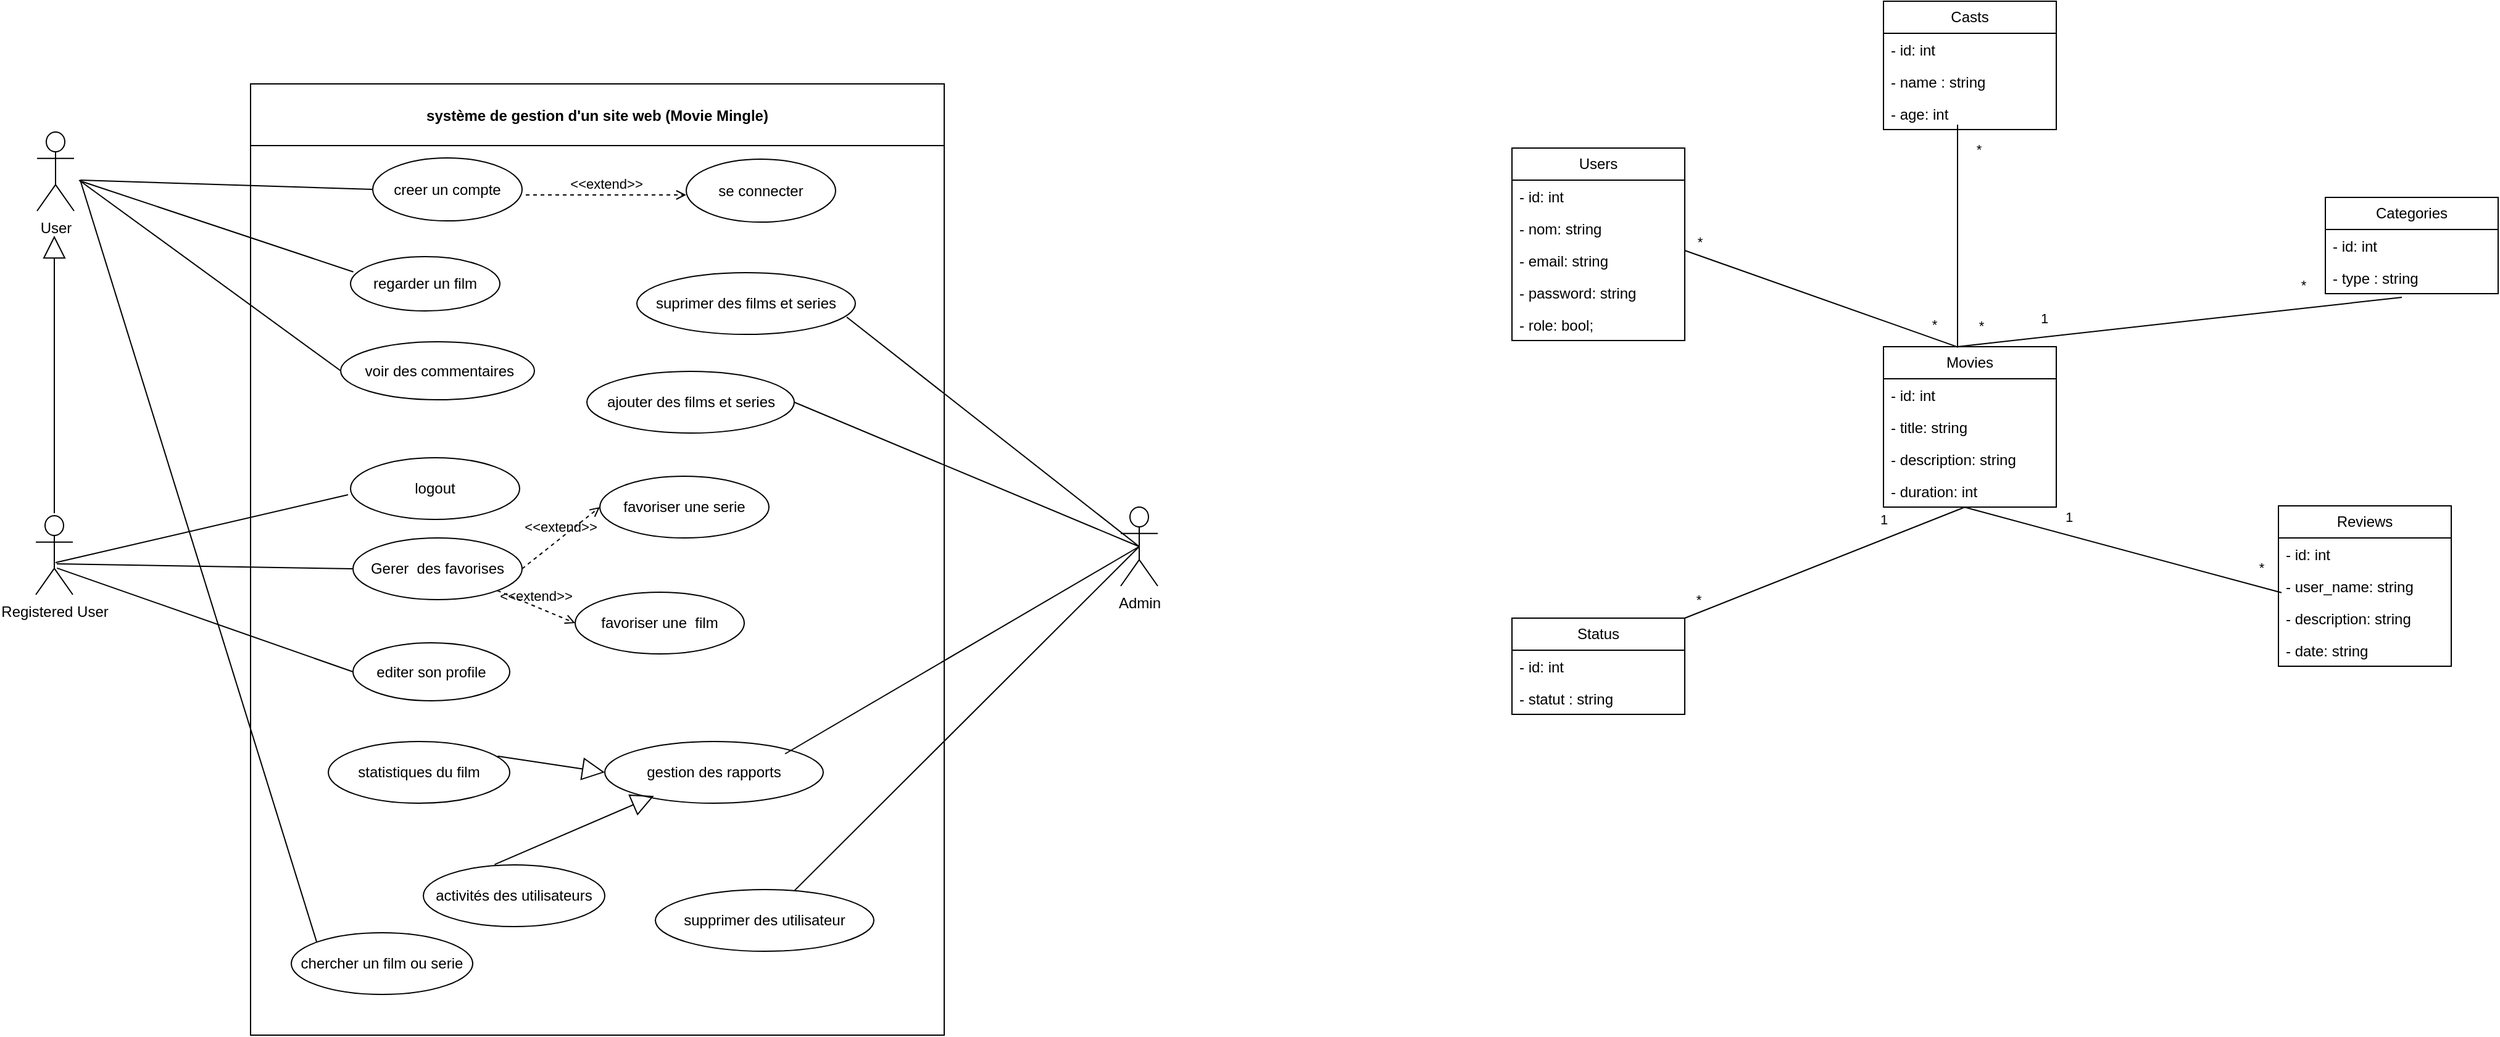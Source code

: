 <mxfile version="22.1.4" type="github">
  <diagram name="Page-1" id="ic3QxxJDQ8-wgufNTwQT">
    <mxGraphModel dx="1134" dy="666" grid="1" gridSize="10" guides="1" tooltips="1" connect="1" arrows="1" fold="1" page="1" pageScale="1" pageWidth="827" pageHeight="1169" math="0" shadow="0">
      <root>
        <mxCell id="0" />
        <mxCell id="1" parent="0" />
        <mxCell id="X57u4vgC66_1cAJJrnzx-187" value="Users" style="swimlane;fontStyle=0;childLayout=stackLayout;horizontal=1;startSize=26;fillColor=none;horizontalStack=0;resizeParent=1;resizeParentMax=0;resizeLast=0;collapsible=1;marginBottom=0;whiteSpace=wrap;html=1;" vertex="1" parent="1">
          <mxGeometry x="1279" y="219" width="140" height="156" as="geometry" />
        </mxCell>
        <mxCell id="X57u4vgC66_1cAJJrnzx-188" value="- id: int" style="text;strokeColor=none;fillColor=none;align=left;verticalAlign=top;spacingLeft=4;spacingRight=4;overflow=hidden;rotatable=0;points=[[0,0.5],[1,0.5]];portConstraint=eastwest;whiteSpace=wrap;html=1;" vertex="1" parent="X57u4vgC66_1cAJJrnzx-187">
          <mxGeometry y="26" width="140" height="26" as="geometry" />
        </mxCell>
        <mxCell id="X57u4vgC66_1cAJJrnzx-189" value="- nom: string" style="text;strokeColor=none;fillColor=none;align=left;verticalAlign=top;spacingLeft=4;spacingRight=4;overflow=hidden;rotatable=0;points=[[0,0.5],[1,0.5]];portConstraint=eastwest;whiteSpace=wrap;html=1;" vertex="1" parent="X57u4vgC66_1cAJJrnzx-187">
          <mxGeometry y="52" width="140" height="26" as="geometry" />
        </mxCell>
        <mxCell id="X57u4vgC66_1cAJJrnzx-190" value="-&amp;nbsp;email: string" style="text;strokeColor=none;fillColor=none;align=left;verticalAlign=top;spacingLeft=4;spacingRight=4;overflow=hidden;rotatable=0;points=[[0,0.5],[1,0.5]];portConstraint=eastwest;whiteSpace=wrap;html=1;" vertex="1" parent="X57u4vgC66_1cAJJrnzx-187">
          <mxGeometry y="78" width="140" height="26" as="geometry" />
        </mxCell>
        <mxCell id="X57u4vgC66_1cAJJrnzx-191" value="-&amp;nbsp;password: string" style="text;strokeColor=none;fillColor=none;align=left;verticalAlign=top;spacingLeft=4;spacingRight=4;overflow=hidden;rotatable=0;points=[[0,0.5],[1,0.5]];portConstraint=eastwest;whiteSpace=wrap;html=1;" vertex="1" parent="X57u4vgC66_1cAJJrnzx-187">
          <mxGeometry y="104" width="140" height="26" as="geometry" />
        </mxCell>
        <mxCell id="X57u4vgC66_1cAJJrnzx-192" value="-&amp;nbsp;role: bool;" style="text;strokeColor=none;fillColor=none;align=left;verticalAlign=top;spacingLeft=4;spacingRight=4;overflow=hidden;rotatable=0;points=[[0,0.5],[1,0.5]];portConstraint=eastwest;whiteSpace=wrap;html=1;" vertex="1" parent="X57u4vgC66_1cAJJrnzx-187">
          <mxGeometry y="130" width="140" height="26" as="geometry" />
        </mxCell>
        <mxCell id="X57u4vgC66_1cAJJrnzx-193" value="User" style="shape=umlActor;verticalLabelPosition=bottom;verticalAlign=top;html=1;outlineConnect=0;rounded=0;labelBackgroundColor=none;" vertex="1" parent="1">
          <mxGeometry x="84" y="206" width="30" height="64" as="geometry" />
        </mxCell>
        <mxCell id="X57u4vgC66_1cAJJrnzx-194" value="système de gestion d&#39;un site web (Movie Mingle)" style="swimlane;startSize=50;rounded=0;labelBackgroundColor=none;" vertex="1" parent="1">
          <mxGeometry x="257" y="167" width="562" height="771" as="geometry" />
        </mxCell>
        <mxCell id="X57u4vgC66_1cAJJrnzx-195" value="creer un compte" style="ellipse;whiteSpace=wrap;html=1;align=center;newEdgeStyle={&quot;edgeStyle&quot;:&quot;entityRelationEdgeStyle&quot;,&quot;startArrow&quot;:&quot;none&quot;,&quot;endArrow&quot;:&quot;none&quot;,&quot;segment&quot;:10,&quot;curved&quot;:1,&quot;sourcePerimeterSpacing&quot;:0,&quot;targetPerimeterSpacing&quot;:0};treeFolding=1;treeMoving=1;rounded=0;labelBackgroundColor=none;" vertex="1" parent="X57u4vgC66_1cAJJrnzx-194">
          <mxGeometry x="99" y="60" width="121" height="51" as="geometry" />
        </mxCell>
        <mxCell id="X57u4vgC66_1cAJJrnzx-196" value="logout" style="ellipse;whiteSpace=wrap;html=1;align=center;newEdgeStyle={&quot;edgeStyle&quot;:&quot;entityRelationEdgeStyle&quot;,&quot;startArrow&quot;:&quot;none&quot;,&quot;endArrow&quot;:&quot;none&quot;,&quot;segment&quot;:10,&quot;curved&quot;:1,&quot;sourcePerimeterSpacing&quot;:0,&quot;targetPerimeterSpacing&quot;:0};treeFolding=1;treeMoving=1;rounded=0;labelBackgroundColor=none;" vertex="1" parent="X57u4vgC66_1cAJJrnzx-194">
          <mxGeometry x="81" y="303" width="137" height="50" as="geometry" />
        </mxCell>
        <mxCell id="X57u4vgC66_1cAJJrnzx-197" value="regarder un film" style="ellipse;whiteSpace=wrap;html=1;align=center;newEdgeStyle={&quot;edgeStyle&quot;:&quot;entityRelationEdgeStyle&quot;,&quot;startArrow&quot;:&quot;none&quot;,&quot;endArrow&quot;:&quot;none&quot;,&quot;segment&quot;:10,&quot;curved&quot;:1,&quot;sourcePerimeterSpacing&quot;:0,&quot;targetPerimeterSpacing&quot;:0};treeFolding=1;treeMoving=1;rounded=0;labelBackgroundColor=none;" vertex="1" parent="X57u4vgC66_1cAJJrnzx-194">
          <mxGeometry x="81" y="140" width="121" height="44" as="geometry" />
        </mxCell>
        <mxCell id="X57u4vgC66_1cAJJrnzx-198" value="ajouter des films et series" style="ellipse;whiteSpace=wrap;html=1;align=center;newEdgeStyle={&quot;edgeStyle&quot;:&quot;entityRelationEdgeStyle&quot;,&quot;startArrow&quot;:&quot;none&quot;,&quot;endArrow&quot;:&quot;none&quot;,&quot;segment&quot;:10,&quot;curved&quot;:1,&quot;sourcePerimeterSpacing&quot;:0,&quot;targetPerimeterSpacing&quot;:0};treeFolding=1;treeMoving=1;rounded=0;labelBackgroundColor=none;" vertex="1" parent="X57u4vgC66_1cAJJrnzx-194">
          <mxGeometry x="272.5" y="233" width="168" height="50" as="geometry" />
        </mxCell>
        <mxCell id="X57u4vgC66_1cAJJrnzx-199" value="suprimer des films et series" style="ellipse;whiteSpace=wrap;html=1;align=center;newEdgeStyle={&quot;edgeStyle&quot;:&quot;entityRelationEdgeStyle&quot;,&quot;startArrow&quot;:&quot;none&quot;,&quot;endArrow&quot;:&quot;none&quot;,&quot;segment&quot;:10,&quot;curved&quot;:1,&quot;sourcePerimeterSpacing&quot;:0,&quot;targetPerimeterSpacing&quot;:0};treeFolding=1;treeMoving=1;rounded=0;labelBackgroundColor=none;" vertex="1" parent="X57u4vgC66_1cAJJrnzx-194">
          <mxGeometry x="313" y="153" width="177" height="50" as="geometry" />
        </mxCell>
        <mxCell id="X57u4vgC66_1cAJJrnzx-200" value="gestion des&amp;nbsp;rapports" style="ellipse;whiteSpace=wrap;html=1;align=center;newEdgeStyle={&quot;edgeStyle&quot;:&quot;entityRelationEdgeStyle&quot;,&quot;startArrow&quot;:&quot;none&quot;,&quot;endArrow&quot;:&quot;none&quot;,&quot;segment&quot;:10,&quot;curved&quot;:1,&quot;sourcePerimeterSpacing&quot;:0,&quot;targetPerimeterSpacing&quot;:0};treeFolding=1;treeMoving=1;rounded=0;labelBackgroundColor=none;" vertex="1" parent="X57u4vgC66_1cAJJrnzx-194">
          <mxGeometry x="287" y="533" width="177" height="50" as="geometry" />
        </mxCell>
        <mxCell id="X57u4vgC66_1cAJJrnzx-201" value="activités des utilisateurs" style="ellipse;whiteSpace=wrap;html=1;align=center;newEdgeStyle={&quot;edgeStyle&quot;:&quot;entityRelationEdgeStyle&quot;,&quot;startArrow&quot;:&quot;none&quot;,&quot;endArrow&quot;:&quot;none&quot;,&quot;segment&quot;:10,&quot;curved&quot;:1,&quot;sourcePerimeterSpacing&quot;:0,&quot;targetPerimeterSpacing&quot;:0};treeFolding=1;treeMoving=1;rounded=0;labelBackgroundColor=none;" vertex="1" parent="X57u4vgC66_1cAJJrnzx-194">
          <mxGeometry x="140" y="633" width="147" height="50" as="geometry" />
        </mxCell>
        <mxCell id="X57u4vgC66_1cAJJrnzx-202" value="" style="endArrow=block;endSize=16;endFill=0;html=1;rounded=0;entryX=0.225;entryY=0.882;entryDx=0;entryDy=0;labelBackgroundColor=none;fontColor=default;exitX=0.393;exitY=-0.007;exitDx=0;exitDy=0;entryPerimeter=0;exitPerimeter=0;" edge="1" parent="X57u4vgC66_1cAJJrnzx-194" source="X57u4vgC66_1cAJJrnzx-201" target="X57u4vgC66_1cAJJrnzx-200">
          <mxGeometry width="160" relative="1" as="geometry">
            <mxPoint x="281" y="610" as="sourcePoint" />
            <mxPoint x="200" y="574" as="targetPoint" />
          </mxGeometry>
        </mxCell>
        <mxCell id="X57u4vgC66_1cAJJrnzx-203" value="&amp;nbsp;voir des commentaires" style="ellipse;whiteSpace=wrap;html=1;align=center;newEdgeStyle={&quot;edgeStyle&quot;:&quot;entityRelationEdgeStyle&quot;,&quot;startArrow&quot;:&quot;none&quot;,&quot;endArrow&quot;:&quot;none&quot;,&quot;segment&quot;:10,&quot;curved&quot;:1,&quot;sourcePerimeterSpacing&quot;:0,&quot;targetPerimeterSpacing&quot;:0};treeFolding=1;treeMoving=1;rounded=0;labelBackgroundColor=none;" vertex="1" parent="X57u4vgC66_1cAJJrnzx-194">
          <mxGeometry x="73" y="209" width="157" height="47" as="geometry" />
        </mxCell>
        <mxCell id="X57u4vgC66_1cAJJrnzx-204" value="se connecter" style="ellipse;whiteSpace=wrap;html=1;align=center;newEdgeStyle={&quot;edgeStyle&quot;:&quot;entityRelationEdgeStyle&quot;,&quot;startArrow&quot;:&quot;none&quot;,&quot;endArrow&quot;:&quot;none&quot;,&quot;segment&quot;:10,&quot;curved&quot;:1,&quot;sourcePerimeterSpacing&quot;:0,&quot;targetPerimeterSpacing&quot;:0};treeFolding=1;treeMoving=1;rounded=0;labelBackgroundColor=none;" vertex="1" parent="X57u4vgC66_1cAJJrnzx-194">
          <mxGeometry x="353" y="61" width="121" height="51" as="geometry" />
        </mxCell>
        <mxCell id="X57u4vgC66_1cAJJrnzx-205" value="&amp;lt;&amp;lt;extend&amp;gt;&amp;gt;" style="html=1;verticalAlign=bottom;labelBackgroundColor=none;endArrow=open;endFill=0;dashed=1;rounded=0;fontColor=default;" edge="1" parent="X57u4vgC66_1cAJJrnzx-194">
          <mxGeometry width="160" relative="1" as="geometry">
            <mxPoint x="223" y="90" as="sourcePoint" />
            <mxPoint x="353" y="90" as="targetPoint" />
          </mxGeometry>
        </mxCell>
        <mxCell id="X57u4vgC66_1cAJJrnzx-206" value="Gerer&amp;nbsp; des favorises" style="ellipse;whiteSpace=wrap;html=1;align=center;newEdgeStyle={&quot;edgeStyle&quot;:&quot;entityRelationEdgeStyle&quot;,&quot;startArrow&quot;:&quot;none&quot;,&quot;endArrow&quot;:&quot;none&quot;,&quot;segment&quot;:10,&quot;curved&quot;:1,&quot;sourcePerimeterSpacing&quot;:0,&quot;targetPerimeterSpacing&quot;:0};treeFolding=1;treeMoving=1;rounded=0;labelBackgroundColor=none;" vertex="1" parent="X57u4vgC66_1cAJJrnzx-194">
          <mxGeometry x="83" y="368" width="137" height="50" as="geometry" />
        </mxCell>
        <mxCell id="X57u4vgC66_1cAJJrnzx-207" value="favoriser une&amp;nbsp; film" style="ellipse;whiteSpace=wrap;html=1;align=center;newEdgeStyle={&quot;edgeStyle&quot;:&quot;entityRelationEdgeStyle&quot;,&quot;startArrow&quot;:&quot;none&quot;,&quot;endArrow&quot;:&quot;none&quot;,&quot;segment&quot;:10,&quot;curved&quot;:1,&quot;sourcePerimeterSpacing&quot;:0,&quot;targetPerimeterSpacing&quot;:0};treeFolding=1;treeMoving=1;rounded=0;labelBackgroundColor=none;" vertex="1" parent="X57u4vgC66_1cAJJrnzx-194">
          <mxGeometry x="263" y="412" width="137" height="50" as="geometry" />
        </mxCell>
        <mxCell id="X57u4vgC66_1cAJJrnzx-208" value="favoriser une serie" style="ellipse;whiteSpace=wrap;html=1;align=center;newEdgeStyle={&quot;edgeStyle&quot;:&quot;entityRelationEdgeStyle&quot;,&quot;startArrow&quot;:&quot;none&quot;,&quot;endArrow&quot;:&quot;none&quot;,&quot;segment&quot;:10,&quot;curved&quot;:1,&quot;sourcePerimeterSpacing&quot;:0,&quot;targetPerimeterSpacing&quot;:0};treeFolding=1;treeMoving=1;rounded=0;labelBackgroundColor=none;" vertex="1" parent="X57u4vgC66_1cAJJrnzx-194">
          <mxGeometry x="283" y="318" width="137" height="50" as="geometry" />
        </mxCell>
        <mxCell id="X57u4vgC66_1cAJJrnzx-211" value="editer son profile" style="ellipse;whiteSpace=wrap;html=1;align=center;newEdgeStyle={&quot;edgeStyle&quot;:&quot;entityRelationEdgeStyle&quot;,&quot;startArrow&quot;:&quot;none&quot;,&quot;endArrow&quot;:&quot;none&quot;,&quot;segment&quot;:10,&quot;curved&quot;:1,&quot;sourcePerimeterSpacing&quot;:0,&quot;targetPerimeterSpacing&quot;:0};treeFolding=1;treeMoving=1;rounded=0;labelBackgroundColor=none;" vertex="1" parent="X57u4vgC66_1cAJJrnzx-194">
          <mxGeometry x="83" y="453" width="127" height="47" as="geometry" />
        </mxCell>
        <mxCell id="X57u4vgC66_1cAJJrnzx-212" value="statistiques du film" style="ellipse;whiteSpace=wrap;html=1;align=center;newEdgeStyle={&quot;edgeStyle&quot;:&quot;entityRelationEdgeStyle&quot;,&quot;startArrow&quot;:&quot;none&quot;,&quot;endArrow&quot;:&quot;none&quot;,&quot;segment&quot;:10,&quot;curved&quot;:1,&quot;sourcePerimeterSpacing&quot;:0,&quot;targetPerimeterSpacing&quot;:0};treeFolding=1;treeMoving=1;rounded=0;labelBackgroundColor=none;" vertex="1" parent="X57u4vgC66_1cAJJrnzx-194">
          <mxGeometry x="63" y="533" width="147" height="50" as="geometry" />
        </mxCell>
        <mxCell id="X57u4vgC66_1cAJJrnzx-213" value="" style="endArrow=block;endSize=16;endFill=0;html=1;rounded=0;entryX=0;entryY=0.5;entryDx=0;entryDy=0;labelBackgroundColor=none;fontColor=default;exitX=0.933;exitY=0.238;exitDx=0;exitDy=0;exitPerimeter=0;" edge="1" parent="X57u4vgC66_1cAJJrnzx-194" source="X57u4vgC66_1cAJJrnzx-212" target="X57u4vgC66_1cAJJrnzx-200">
          <mxGeometry width="160" relative="1" as="geometry">
            <mxPoint x="288" y="653" as="sourcePoint" />
            <mxPoint x="291" y="580" as="targetPoint" />
          </mxGeometry>
        </mxCell>
        <mxCell id="X57u4vgC66_1cAJJrnzx-214" value="supprimer des utilisateur" style="ellipse;whiteSpace=wrap;html=1;align=center;newEdgeStyle={&quot;edgeStyle&quot;:&quot;entityRelationEdgeStyle&quot;,&quot;startArrow&quot;:&quot;none&quot;,&quot;endArrow&quot;:&quot;none&quot;,&quot;segment&quot;:10,&quot;curved&quot;:1,&quot;sourcePerimeterSpacing&quot;:0,&quot;targetPerimeterSpacing&quot;:0};treeFolding=1;treeMoving=1;rounded=0;labelBackgroundColor=none;" vertex="1" parent="X57u4vgC66_1cAJJrnzx-194">
          <mxGeometry x="328" y="653" width="177" height="50" as="geometry" />
        </mxCell>
        <mxCell id="X57u4vgC66_1cAJJrnzx-215" value="chercher un film ou serie" style="ellipse;whiteSpace=wrap;html=1;align=center;newEdgeStyle={&quot;edgeStyle&quot;:&quot;entityRelationEdgeStyle&quot;,&quot;startArrow&quot;:&quot;none&quot;,&quot;endArrow&quot;:&quot;none&quot;,&quot;segment&quot;:10,&quot;curved&quot;:1,&quot;sourcePerimeterSpacing&quot;:0,&quot;targetPerimeterSpacing&quot;:0};treeFolding=1;treeMoving=1;rounded=0;labelBackgroundColor=none;" vertex="1" parent="X57u4vgC66_1cAJJrnzx-194">
          <mxGeometry x="33" y="688" width="147" height="50" as="geometry" />
        </mxCell>
        <mxCell id="X57u4vgC66_1cAJJrnzx-280" value="&amp;lt;&amp;lt;extend&amp;gt;&amp;gt;" style="html=1;verticalAlign=bottom;labelBackgroundColor=none;endArrow=open;endFill=0;dashed=1;rounded=0;fontColor=default;exitX=1;exitY=0.5;exitDx=0;exitDy=0;entryX=0;entryY=0.5;entryDx=0;entryDy=0;" edge="1" parent="X57u4vgC66_1cAJJrnzx-194" source="X57u4vgC66_1cAJJrnzx-206" target="X57u4vgC66_1cAJJrnzx-208">
          <mxGeometry width="160" relative="1" as="geometry">
            <mxPoint x="233" y="390" as="sourcePoint" />
            <mxPoint x="363" y="390" as="targetPoint" />
          </mxGeometry>
        </mxCell>
        <mxCell id="X57u4vgC66_1cAJJrnzx-281" value="&amp;lt;&amp;lt;extend&amp;gt;&amp;gt;" style="html=1;verticalAlign=bottom;labelBackgroundColor=none;endArrow=open;endFill=0;dashed=1;rounded=0;fontColor=default;exitX=1;exitY=1;exitDx=0;exitDy=0;entryX=0;entryY=0.5;entryDx=0;entryDy=0;" edge="1" parent="X57u4vgC66_1cAJJrnzx-194" source="X57u4vgC66_1cAJJrnzx-206" target="X57u4vgC66_1cAJJrnzx-207">
          <mxGeometry width="160" relative="1" as="geometry">
            <mxPoint x="230" y="403" as="sourcePoint" />
            <mxPoint x="293" y="353" as="targetPoint" />
          </mxGeometry>
        </mxCell>
        <mxCell id="X57u4vgC66_1cAJJrnzx-216" value="" style="endArrow=none;html=1;rounded=0;entryX=0;entryY=0.5;entryDx=0;entryDy=0;labelBackgroundColor=none;fontColor=default;" edge="1" parent="1" target="X57u4vgC66_1cAJJrnzx-195">
          <mxGeometry width="50" height="50" relative="1" as="geometry">
            <mxPoint x="119" y="245" as="sourcePoint" />
            <mxPoint x="455.0" y="274" as="targetPoint" />
          </mxGeometry>
        </mxCell>
        <mxCell id="X57u4vgC66_1cAJJrnzx-217" value="" style="endArrow=none;html=1;rounded=0;entryX=0;entryY=0.5;entryDx=0;entryDy=0;labelBackgroundColor=none;fontColor=default;" edge="1" parent="1" target="X57u4vgC66_1cAJJrnzx-203">
          <mxGeometry width="50" height="50" relative="1" as="geometry">
            <mxPoint x="118" y="245" as="sourcePoint" />
            <mxPoint x="367" y="459" as="targetPoint" />
          </mxGeometry>
        </mxCell>
        <mxCell id="X57u4vgC66_1cAJJrnzx-218" value="Movies" style="swimlane;fontStyle=0;childLayout=stackLayout;horizontal=1;startSize=26;fillColor=none;horizontalStack=0;resizeParent=1;resizeParentMax=0;resizeLast=0;collapsible=1;marginBottom=0;whiteSpace=wrap;html=1;" vertex="1" parent="1">
          <mxGeometry x="1580" y="380" width="140" height="130" as="geometry" />
        </mxCell>
        <mxCell id="X57u4vgC66_1cAJJrnzx-219" value="- id: int" style="text;strokeColor=none;fillColor=none;align=left;verticalAlign=top;spacingLeft=4;spacingRight=4;overflow=hidden;rotatable=0;points=[[0,0.5],[1,0.5]];portConstraint=eastwest;whiteSpace=wrap;html=1;" vertex="1" parent="X57u4vgC66_1cAJJrnzx-218">
          <mxGeometry y="26" width="140" height="26" as="geometry" />
        </mxCell>
        <mxCell id="X57u4vgC66_1cAJJrnzx-220" value="- title: string" style="text;strokeColor=none;fillColor=none;align=left;verticalAlign=top;spacingLeft=4;spacingRight=4;overflow=hidden;rotatable=0;points=[[0,0.5],[1,0.5]];portConstraint=eastwest;whiteSpace=wrap;html=1;" vertex="1" parent="X57u4vgC66_1cAJJrnzx-218">
          <mxGeometry y="52" width="140" height="26" as="geometry" />
        </mxCell>
        <mxCell id="X57u4vgC66_1cAJJrnzx-221" value="- description: string" style="text;strokeColor=none;fillColor=none;align=left;verticalAlign=top;spacingLeft=4;spacingRight=4;overflow=hidden;rotatable=0;points=[[0,0.5],[1,0.5]];portConstraint=eastwest;whiteSpace=wrap;html=1;" vertex="1" parent="X57u4vgC66_1cAJJrnzx-218">
          <mxGeometry y="78" width="140" height="26" as="geometry" />
        </mxCell>
        <mxCell id="X57u4vgC66_1cAJJrnzx-222" value="- duration: int" style="text;strokeColor=none;fillColor=none;align=left;verticalAlign=top;spacingLeft=4;spacingRight=4;overflow=hidden;rotatable=0;points=[[0,0.5],[1,0.5]];portConstraint=eastwest;whiteSpace=wrap;html=1;" vertex="1" parent="X57u4vgC66_1cAJJrnzx-218">
          <mxGeometry y="104" width="140" height="26" as="geometry" />
        </mxCell>
        <mxCell id="X57u4vgC66_1cAJJrnzx-230" value="" style="endArrow=none;html=1;rounded=0;entryX=0.44;entryY=-0.012;entryDx=0;entryDy=0;entryPerimeter=0;" edge="1" parent="1">
          <mxGeometry width="50" height="50" relative="1" as="geometry">
            <mxPoint x="1419" y="302" as="sourcePoint" />
            <mxPoint x="1640.6" y="380.44" as="targetPoint" />
          </mxGeometry>
        </mxCell>
        <mxCell id="X57u4vgC66_1cAJJrnzx-232" value="Categories" style="swimlane;fontStyle=0;childLayout=stackLayout;horizontal=1;startSize=26;fillColor=none;horizontalStack=0;resizeParent=1;resizeParentMax=0;resizeLast=0;collapsible=1;marginBottom=0;whiteSpace=wrap;html=1;" vertex="1" parent="1">
          <mxGeometry x="1938" y="259" width="140" height="78" as="geometry" />
        </mxCell>
        <mxCell id="X57u4vgC66_1cAJJrnzx-233" value="- id: int" style="text;strokeColor=none;fillColor=none;align=left;verticalAlign=top;spacingLeft=4;spacingRight=4;overflow=hidden;rotatable=0;points=[[0,0.5],[1,0.5]];portConstraint=eastwest;whiteSpace=wrap;html=1;" vertex="1" parent="X57u4vgC66_1cAJJrnzx-232">
          <mxGeometry y="26" width="140" height="26" as="geometry" />
        </mxCell>
        <mxCell id="X57u4vgC66_1cAJJrnzx-234" value="- type : string" style="text;strokeColor=none;fillColor=none;align=left;verticalAlign=top;spacingLeft=4;spacingRight=4;overflow=hidden;rotatable=0;points=[[0,0.5],[1,0.5]];portConstraint=eastwest;whiteSpace=wrap;html=1;" vertex="1" parent="X57u4vgC66_1cAJJrnzx-232">
          <mxGeometry y="52" width="140" height="26" as="geometry" />
        </mxCell>
        <mxCell id="X57u4vgC66_1cAJJrnzx-235" value="Reviews" style="swimlane;fontStyle=0;childLayout=stackLayout;horizontal=1;startSize=26;fillColor=none;horizontalStack=0;resizeParent=1;resizeParentMax=0;resizeLast=0;collapsible=1;marginBottom=0;whiteSpace=wrap;html=1;" vertex="1" parent="1">
          <mxGeometry x="1900" y="509" width="140" height="130" as="geometry" />
        </mxCell>
        <mxCell id="X57u4vgC66_1cAJJrnzx-236" value="- id: int" style="text;strokeColor=none;fillColor=none;align=left;verticalAlign=top;spacingLeft=4;spacingRight=4;overflow=hidden;rotatable=0;points=[[0,0.5],[1,0.5]];portConstraint=eastwest;whiteSpace=wrap;html=1;" vertex="1" parent="X57u4vgC66_1cAJJrnzx-235">
          <mxGeometry y="26" width="140" height="26" as="geometry" />
        </mxCell>
        <mxCell id="X57u4vgC66_1cAJJrnzx-237" value="- user_name: string" style="text;strokeColor=none;fillColor=none;align=left;verticalAlign=top;spacingLeft=4;spacingRight=4;overflow=hidden;rotatable=0;points=[[0,0.5],[1,0.5]];portConstraint=eastwest;whiteSpace=wrap;html=1;" vertex="1" parent="X57u4vgC66_1cAJJrnzx-235">
          <mxGeometry y="52" width="140" height="26" as="geometry" />
        </mxCell>
        <mxCell id="X57u4vgC66_1cAJJrnzx-238" value="- description: string" style="text;strokeColor=none;fillColor=none;align=left;verticalAlign=top;spacingLeft=4;spacingRight=4;overflow=hidden;rotatable=0;points=[[0,0.5],[1,0.5]];portConstraint=eastwest;whiteSpace=wrap;html=1;" vertex="1" parent="X57u4vgC66_1cAJJrnzx-235">
          <mxGeometry y="78" width="140" height="26" as="geometry" />
        </mxCell>
        <mxCell id="X57u4vgC66_1cAJJrnzx-239" value="- date: string" style="text;strokeColor=none;fillColor=none;align=left;verticalAlign=top;spacingLeft=4;spacingRight=4;overflow=hidden;rotatable=0;points=[[0,0.5],[1,0.5]];portConstraint=eastwest;whiteSpace=wrap;html=1;" vertex="1" parent="X57u4vgC66_1cAJJrnzx-235">
          <mxGeometry y="104" width="140" height="26" as="geometry" />
        </mxCell>
        <mxCell id="X57u4vgC66_1cAJJrnzx-240" value="" style="endArrow=none;html=1;rounded=0;" edge="1" parent="1">
          <mxGeometry width="50" height="50" relative="1" as="geometry">
            <mxPoint x="2000" y="340" as="sourcePoint" />
            <mxPoint x="1640" y="380" as="targetPoint" />
          </mxGeometry>
        </mxCell>
        <mxCell id="X57u4vgC66_1cAJJrnzx-241" value="Casts" style="swimlane;fontStyle=0;childLayout=stackLayout;horizontal=1;startSize=26;fillColor=none;horizontalStack=0;resizeParent=1;resizeParentMax=0;resizeLast=0;collapsible=1;marginBottom=0;whiteSpace=wrap;html=1;" vertex="1" parent="1">
          <mxGeometry x="1580" y="100" width="140" height="104" as="geometry" />
        </mxCell>
        <mxCell id="X57u4vgC66_1cAJJrnzx-242" value="- id: int" style="text;strokeColor=none;fillColor=none;align=left;verticalAlign=top;spacingLeft=4;spacingRight=4;overflow=hidden;rotatable=0;points=[[0,0.5],[1,0.5]];portConstraint=eastwest;whiteSpace=wrap;html=1;" vertex="1" parent="X57u4vgC66_1cAJJrnzx-241">
          <mxGeometry y="26" width="140" height="26" as="geometry" />
        </mxCell>
        <mxCell id="X57u4vgC66_1cAJJrnzx-243" value="- name : string" style="text;strokeColor=none;fillColor=none;align=left;verticalAlign=top;spacingLeft=4;spacingRight=4;overflow=hidden;rotatable=0;points=[[0,0.5],[1,0.5]];portConstraint=eastwest;whiteSpace=wrap;html=1;" vertex="1" parent="X57u4vgC66_1cAJJrnzx-241">
          <mxGeometry y="52" width="140" height="26" as="geometry" />
        </mxCell>
        <mxCell id="X57u4vgC66_1cAJJrnzx-244" value="- age: int" style="text;strokeColor=none;fillColor=none;align=left;verticalAlign=top;spacingLeft=4;spacingRight=4;overflow=hidden;rotatable=0;points=[[0,0.5],[1,0.5]];portConstraint=eastwest;whiteSpace=wrap;html=1;" vertex="1" parent="X57u4vgC66_1cAJJrnzx-241">
          <mxGeometry y="78" width="140" height="26" as="geometry" />
        </mxCell>
        <mxCell id="X57u4vgC66_1cAJJrnzx-245" value="" style="endArrow=none;html=1;rounded=0;entryX=0.467;entryY=1;entryDx=0;entryDy=0;exitX=0.018;exitY=0.707;exitDx=0;exitDy=0;entryPerimeter=0;exitPerimeter=0;" edge="1" parent="1" source="X57u4vgC66_1cAJJrnzx-237" target="X57u4vgC66_1cAJJrnzx-222">
          <mxGeometry width="50" height="50" relative="1" as="geometry">
            <mxPoint x="1887" y="352" as="sourcePoint" />
            <mxPoint x="1730" y="469" as="targetPoint" />
          </mxGeometry>
        </mxCell>
        <mxCell id="X57u4vgC66_1cAJJrnzx-246" value="" style="endArrow=none;html=1;rounded=0;entryX=0;entryY=0.5;entryDx=0;entryDy=0;" edge="1" parent="1">
          <mxGeometry width="50" height="50" relative="1" as="geometry">
            <mxPoint x="1640" y="200" as="sourcePoint" />
            <mxPoint x="1640" y="380" as="targetPoint" />
          </mxGeometry>
        </mxCell>
        <mxCell id="X57u4vgC66_1cAJJrnzx-248" value="*" style="edgeLabel;html=1;align=center;verticalAlign=middle;resizable=0;points=[];" vertex="1" connectable="0" parent="X57u4vgC66_1cAJJrnzx-246">
          <mxGeometry x="0.046" relative="1" as="geometry">
            <mxPoint x="17" y="-74" as="offset" />
          </mxGeometry>
        </mxCell>
        <mxCell id="X57u4vgC66_1cAJJrnzx-249" value="*" style="edgeLabel;html=1;align=center;verticalAlign=middle;resizable=0;points=[];" vertex="1" connectable="0" parent="X57u4vgC66_1cAJJrnzx-246">
          <mxGeometry x="0.046" relative="1" as="geometry">
            <mxPoint x="19" y="69" as="offset" />
          </mxGeometry>
        </mxCell>
        <mxCell id="X57u4vgC66_1cAJJrnzx-250" value="*" style="edgeLabel;html=1;align=center;verticalAlign=middle;resizable=0;points=[];" vertex="1" connectable="0" parent="X57u4vgC66_1cAJJrnzx-246">
          <mxGeometry x="0.046" relative="1" as="geometry">
            <mxPoint x="-209" y="1" as="offset" />
          </mxGeometry>
        </mxCell>
        <mxCell id="X57u4vgC66_1cAJJrnzx-251" value="*" style="edgeLabel;html=1;align=center;verticalAlign=middle;resizable=0;points=[];" vertex="1" connectable="0" parent="X57u4vgC66_1cAJJrnzx-246">
          <mxGeometry x="0.046" relative="1" as="geometry">
            <mxPoint x="-19" y="68" as="offset" />
          </mxGeometry>
        </mxCell>
        <mxCell id="X57u4vgC66_1cAJJrnzx-252" value="*" style="edgeLabel;html=1;align=center;verticalAlign=middle;resizable=0;points=[];" vertex="1" connectable="0" parent="X57u4vgC66_1cAJJrnzx-246">
          <mxGeometry x="0.046" relative="1" as="geometry">
            <mxPoint x="280" y="36" as="offset" />
          </mxGeometry>
        </mxCell>
        <mxCell id="X57u4vgC66_1cAJJrnzx-253" value="1" style="edgeLabel;html=1;align=center;verticalAlign=middle;resizable=0;points=[];" vertex="1" connectable="0" parent="X57u4vgC66_1cAJJrnzx-246">
          <mxGeometry x="0.046" relative="1" as="geometry">
            <mxPoint x="70" y="63" as="offset" />
          </mxGeometry>
        </mxCell>
        <mxCell id="X57u4vgC66_1cAJJrnzx-254" value="*" style="edgeLabel;html=1;align=center;verticalAlign=middle;resizable=0;points=[];" vertex="1" connectable="0" parent="X57u4vgC66_1cAJJrnzx-246">
          <mxGeometry x="0.046" relative="1" as="geometry">
            <mxPoint x="246" y="265" as="offset" />
          </mxGeometry>
        </mxCell>
        <mxCell id="X57u4vgC66_1cAJJrnzx-255" value="1" style="edgeLabel;html=1;align=center;verticalAlign=middle;resizable=0;points=[];" vertex="1" connectable="0" parent="X57u4vgC66_1cAJJrnzx-246">
          <mxGeometry x="0.046" relative="1" as="geometry">
            <mxPoint x="90" y="224" as="offset" />
          </mxGeometry>
        </mxCell>
        <mxCell id="X57u4vgC66_1cAJJrnzx-258" value="1" style="edgeLabel;html=1;align=center;verticalAlign=middle;resizable=0;points=[];" vertex="1" connectable="0" parent="X57u4vgC66_1cAJJrnzx-246">
          <mxGeometry x="0.046" relative="1" as="geometry">
            <mxPoint x="-60" y="226" as="offset" />
          </mxGeometry>
        </mxCell>
        <mxCell id="X57u4vgC66_1cAJJrnzx-259" value="*" style="edgeLabel;html=1;align=center;verticalAlign=middle;resizable=0;points=[];" vertex="1" connectable="0" parent="X57u4vgC66_1cAJJrnzx-246">
          <mxGeometry x="0.046" relative="1" as="geometry">
            <mxPoint x="-210" y="291" as="offset" />
          </mxGeometry>
        </mxCell>
        <mxCell id="X57u4vgC66_1cAJJrnzx-264" value="" style="endArrow=none;html=1;rounded=0;entryX=1;entryY=0;entryDx=0;entryDy=0;" edge="1" parent="1" target="X57u4vgC66_1cAJJrnzx-265">
          <mxGeometry width="50" height="50" relative="1" as="geometry">
            <mxPoint x="1646" y="510" as="sourcePoint" />
            <mxPoint x="1646" y="620" as="targetPoint" />
          </mxGeometry>
        </mxCell>
        <mxCell id="X57u4vgC66_1cAJJrnzx-265" value="Status" style="swimlane;fontStyle=0;childLayout=stackLayout;horizontal=1;startSize=26;fillColor=none;horizontalStack=0;resizeParent=1;resizeParentMax=0;resizeLast=0;collapsible=1;marginBottom=0;whiteSpace=wrap;html=1;" vertex="1" parent="1">
          <mxGeometry x="1279" y="600" width="140" height="78" as="geometry" />
        </mxCell>
        <mxCell id="X57u4vgC66_1cAJJrnzx-266" value="- id: int" style="text;strokeColor=none;fillColor=none;align=left;verticalAlign=top;spacingLeft=4;spacingRight=4;overflow=hidden;rotatable=0;points=[[0,0.5],[1,0.5]];portConstraint=eastwest;whiteSpace=wrap;html=1;" vertex="1" parent="X57u4vgC66_1cAJJrnzx-265">
          <mxGeometry y="26" width="140" height="26" as="geometry" />
        </mxCell>
        <mxCell id="X57u4vgC66_1cAJJrnzx-267" value="- statut : string" style="text;strokeColor=none;fillColor=none;align=left;verticalAlign=top;spacingLeft=4;spacingRight=4;overflow=hidden;rotatable=0;points=[[0,0.5],[1,0.5]];portConstraint=eastwest;whiteSpace=wrap;html=1;" vertex="1" parent="X57u4vgC66_1cAJJrnzx-265">
          <mxGeometry y="52" width="140" height="26" as="geometry" />
        </mxCell>
        <mxCell id="X57u4vgC66_1cAJJrnzx-268" value="" style="endArrow=none;html=1;rounded=0;entryX=0.019;entryY=0.281;entryDx=0;entryDy=0;labelBackgroundColor=none;fontColor=default;entryPerimeter=0;" edge="1" parent="1" target="X57u4vgC66_1cAJJrnzx-197">
          <mxGeometry width="50" height="50" relative="1" as="geometry">
            <mxPoint x="120" y="246" as="sourcePoint" />
            <mxPoint x="336.669" y="307.36" as="targetPoint" />
          </mxGeometry>
        </mxCell>
        <mxCell id="X57u4vgC66_1cAJJrnzx-269" value="Admin" style="shape=umlActor;verticalLabelPosition=bottom;verticalAlign=top;html=1;outlineConnect=0;rounded=0;labelBackgroundColor=none;" vertex="1" parent="1">
          <mxGeometry x="962" y="510" width="30" height="64" as="geometry" />
        </mxCell>
        <mxCell id="X57u4vgC66_1cAJJrnzx-270" value="Registered User" style="shape=umlActor;verticalLabelPosition=bottom;verticalAlign=top;html=1;outlineConnect=0;rounded=0;labelBackgroundColor=none;" vertex="1" parent="1">
          <mxGeometry x="83" y="517" width="30" height="64" as="geometry" />
        </mxCell>
        <mxCell id="X57u4vgC66_1cAJJrnzx-271" value="" style="endArrow=none;html=1;rounded=0;labelBackgroundColor=none;fontColor=default;" edge="1" parent="1">
          <mxGeometry width="50" height="50" relative="1" as="geometry">
            <mxPoint x="99" y="555" as="sourcePoint" />
            <mxPoint x="336" y="500" as="targetPoint" />
          </mxGeometry>
        </mxCell>
        <mxCell id="X57u4vgC66_1cAJJrnzx-272" value="" style="endArrow=none;html=1;rounded=0;labelBackgroundColor=none;fontColor=default;" edge="1" parent="1">
          <mxGeometry width="50" height="50" relative="1" as="geometry">
            <mxPoint x="100" y="556" as="sourcePoint" />
            <mxPoint x="340" y="560" as="targetPoint" />
          </mxGeometry>
        </mxCell>
        <mxCell id="X57u4vgC66_1cAJJrnzx-273" value="" style="endArrow=block;endSize=16;endFill=0;html=1;rounded=0;labelBackgroundColor=none;fontColor=default;" edge="1" parent="1">
          <mxGeometry width="160" relative="1" as="geometry">
            <mxPoint x="98" y="515" as="sourcePoint" />
            <mxPoint x="98" y="290" as="targetPoint" />
            <Array as="points" />
          </mxGeometry>
        </mxCell>
        <mxCell id="X57u4vgC66_1cAJJrnzx-274" value="" style="endArrow=none;html=1;rounded=0;entryX=0;entryY=0.5;entryDx=0;entryDy=0;labelBackgroundColor=none;fontColor=default;exitX=0.572;exitY=0.663;exitDx=0;exitDy=0;exitPerimeter=0;" edge="1" parent="1" source="X57u4vgC66_1cAJJrnzx-270" target="X57u4vgC66_1cAJJrnzx-211">
          <mxGeometry width="50" height="50" relative="1" as="geometry">
            <mxPoint x="100" y="560" as="sourcePoint" />
            <mxPoint x="347" y="769" as="targetPoint" />
          </mxGeometry>
        </mxCell>
        <mxCell id="X57u4vgC66_1cAJJrnzx-275" value="" style="endArrow=none;html=1;rounded=0;entryX=0.5;entryY=0.5;entryDx=0;entryDy=0;labelBackgroundColor=none;fontColor=default;entryPerimeter=0;" edge="1" parent="1" target="X57u4vgC66_1cAJJrnzx-269">
          <mxGeometry width="50" height="50" relative="1" as="geometry">
            <mxPoint x="740" y="356" as="sourcePoint" />
            <mxPoint x="952" y="510" as="targetPoint" />
          </mxGeometry>
        </mxCell>
        <mxCell id="X57u4vgC66_1cAJJrnzx-276" value="" style="endArrow=none;html=1;rounded=0;entryX=0.5;entryY=0.5;entryDx=0;entryDy=0;labelBackgroundColor=none;fontColor=default;entryPerimeter=0;exitX=1;exitY=0.5;exitDx=0;exitDy=0;" edge="1" parent="1" source="X57u4vgC66_1cAJJrnzx-198" target="X57u4vgC66_1cAJJrnzx-269">
          <mxGeometry width="50" height="50" relative="1" as="geometry">
            <mxPoint x="750" y="366" as="sourcePoint" />
            <mxPoint x="987" y="552" as="targetPoint" />
          </mxGeometry>
        </mxCell>
        <mxCell id="X57u4vgC66_1cAJJrnzx-277" value="" style="endArrow=none;html=1;rounded=0;labelBackgroundColor=none;fontColor=default;exitX=0.989;exitY=0.2;exitDx=0;exitDy=0;exitPerimeter=0;" edge="1" parent="1">
          <mxGeometry width="50" height="50" relative="1" as="geometry">
            <mxPoint x="690.053" y="710" as="sourcePoint" />
            <mxPoint x="977" y="542" as="targetPoint" />
          </mxGeometry>
        </mxCell>
        <mxCell id="X57u4vgC66_1cAJJrnzx-278" value="" style="endArrow=none;html=1;rounded=0;labelBackgroundColor=none;fontColor=default;entryX=0.5;entryY=0.5;entryDx=0;entryDy=0;entryPerimeter=0;" edge="1" parent="1" source="X57u4vgC66_1cAJJrnzx-214" target="X57u4vgC66_1cAJJrnzx-269">
          <mxGeometry width="50" height="50" relative="1" as="geometry">
            <mxPoint x="700.053" y="720" as="sourcePoint" />
            <mxPoint x="980" y="540" as="targetPoint" />
          </mxGeometry>
        </mxCell>
        <mxCell id="X57u4vgC66_1cAJJrnzx-279" value="" style="endArrow=none;html=1;rounded=0;entryX=0;entryY=0;entryDx=0;entryDy=0;labelBackgroundColor=none;fontColor=default;" edge="1" parent="1">
          <mxGeometry width="50" height="50" relative="1" as="geometry">
            <mxPoint x="119" y="245" as="sourcePoint" />
            <mxPoint x="310.522" y="862.324" as="targetPoint" />
          </mxGeometry>
        </mxCell>
      </root>
    </mxGraphModel>
  </diagram>
</mxfile>
